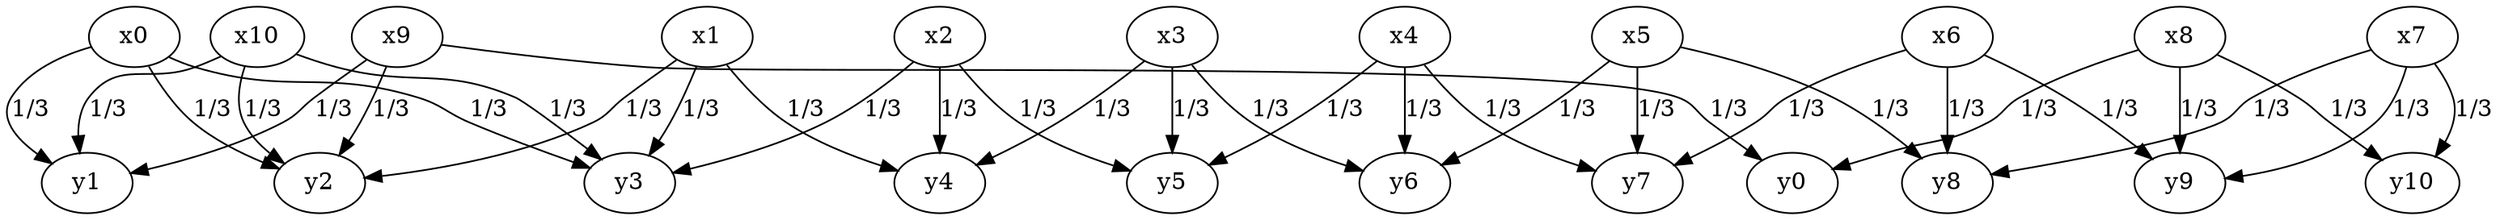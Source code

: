 digraph channel {
    x0 -> y1, y2, y3 [ label = "1/3" ];
    x1 -> y2, y3, y4 [ label = "1/3"];
    x2 -> y3, y4, y5 [ label = "1/3"];
    x3 -> y4, y5, y6 [ label = "1/3" ];
    x4 -> y5, y6, y7 [ label = "1/3" ];
    x5 -> y6, y7, y8 [ label = "1/3" ];
    x6 -> y7, y8, y9 [ label = "1/3" ];
    x7 -> y8, y9, y10 [ label = "1/3" ];
    x8 -> y9, y10, y0 [ label = "1/3" ];
    x9 -> y0, y1, y2 [ label = "1/3" ];
    x10 -> y1, y2, y3 [ label = "1/3" ];
}
